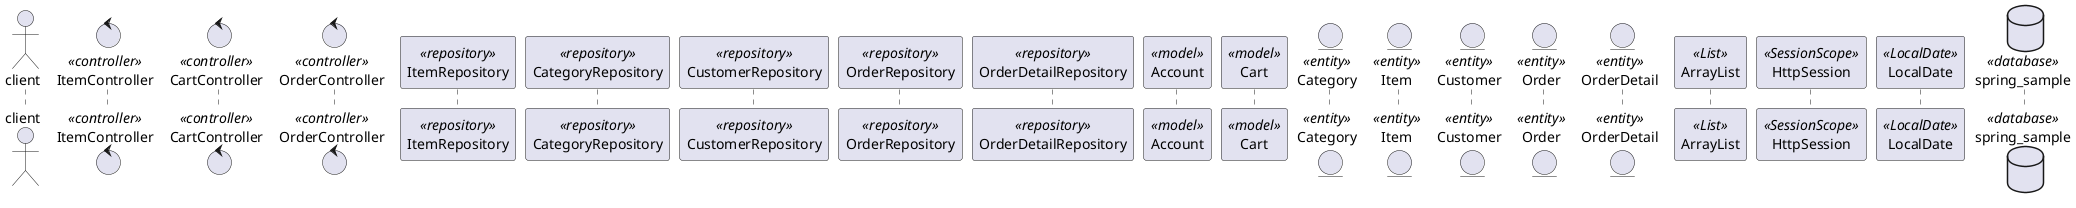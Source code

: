 @startuml classifiers

actor client as user

control ItemController as itemController <<controller>>
control CartController as cartController <<controller>>
control OrderController as orderController <<controller>>

participant ItemRepository as itemRepository <<repository>>
participant CategoryRepository as categoryRepository <<repository>>
participant CustomerRepository as customerRepository <<repository>>
participant OrderRepository as orderRepository <<repository>>
participant OrderDetailRepository as detailRepository <<repository>>

participant Account as account <<model>>
participant Cart as cart <<model>>
entity Category as category <<entity>>
entity Item as item <<entity>>
entity Customer as customer <<entity>>
entity Order as order <<entity>>
entity OrderDetail as detail <<entity>>

participant ArrayList as list <<List>>
participant HttpSession as session <<SessionScope>>
participant LocalDate as date <<LocalDate>>

database spring_sample as db <<database>>

@enduml
